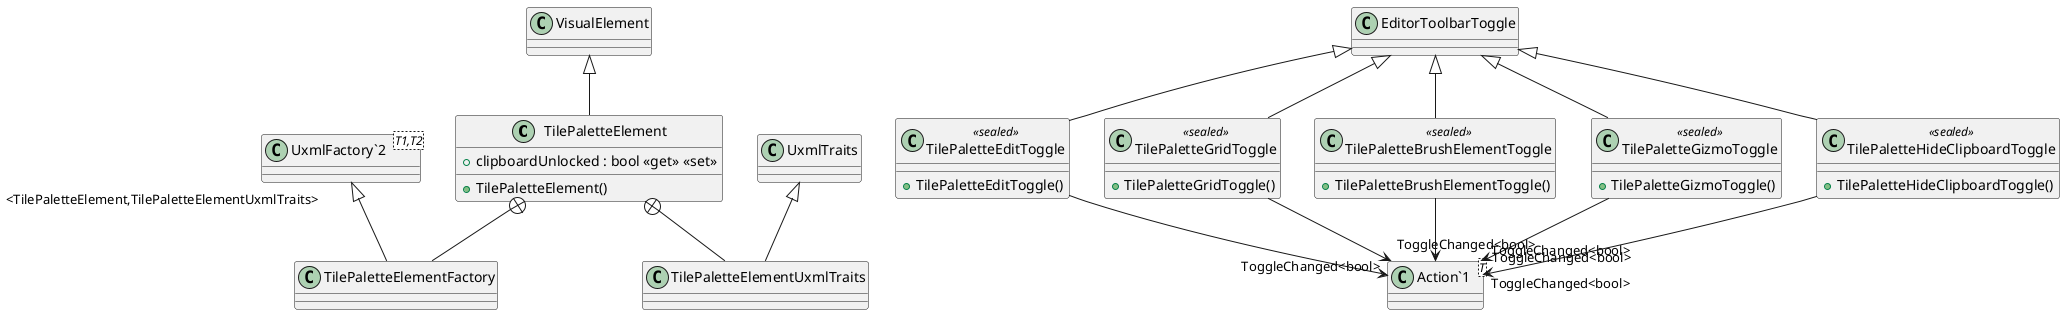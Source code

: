 @startuml
class TilePaletteElement {
    + clipboardUnlocked : bool <<get>> <<set>>
    + TilePaletteElement()
}
class TilePaletteEditToggle <<sealed>> {
    + TilePaletteEditToggle()
}
class TilePaletteGridToggle <<sealed>> {
    + TilePaletteGridToggle()
}
class TilePaletteBrushElementToggle <<sealed>> {
    + TilePaletteBrushElementToggle()
}
class TilePaletteGizmoToggle <<sealed>> {
    + TilePaletteGizmoToggle()
}
class TilePaletteHideClipboardToggle <<sealed>> {
    + TilePaletteHideClipboardToggle()
}
class TilePaletteElementFactory {
}
class TilePaletteElementUxmlTraits {
}
class "Action`1"<T> {
}
class "UxmlFactory`2"<T1,T2> {
}
VisualElement <|-- TilePaletteElement
EditorToolbarToggle <|-- TilePaletteEditToggle
TilePaletteEditToggle --> "ToggleChanged<bool>" "Action`1"
EditorToolbarToggle <|-- TilePaletteGridToggle
TilePaletteGridToggle --> "ToggleChanged<bool>" "Action`1"
EditorToolbarToggle <|-- TilePaletteBrushElementToggle
TilePaletteBrushElementToggle --> "ToggleChanged<bool>" "Action`1"
EditorToolbarToggle <|-- TilePaletteGizmoToggle
TilePaletteGizmoToggle --> "ToggleChanged<bool>" "Action`1"
EditorToolbarToggle <|-- TilePaletteHideClipboardToggle
TilePaletteHideClipboardToggle --> "ToggleChanged<bool>" "Action`1"
TilePaletteElement +-- TilePaletteElementFactory
"UxmlFactory`2" "<TilePaletteElement,TilePaletteElementUxmlTraits>" <|-- TilePaletteElementFactory
TilePaletteElement +-- TilePaletteElementUxmlTraits
UxmlTraits <|-- TilePaletteElementUxmlTraits
@enduml
